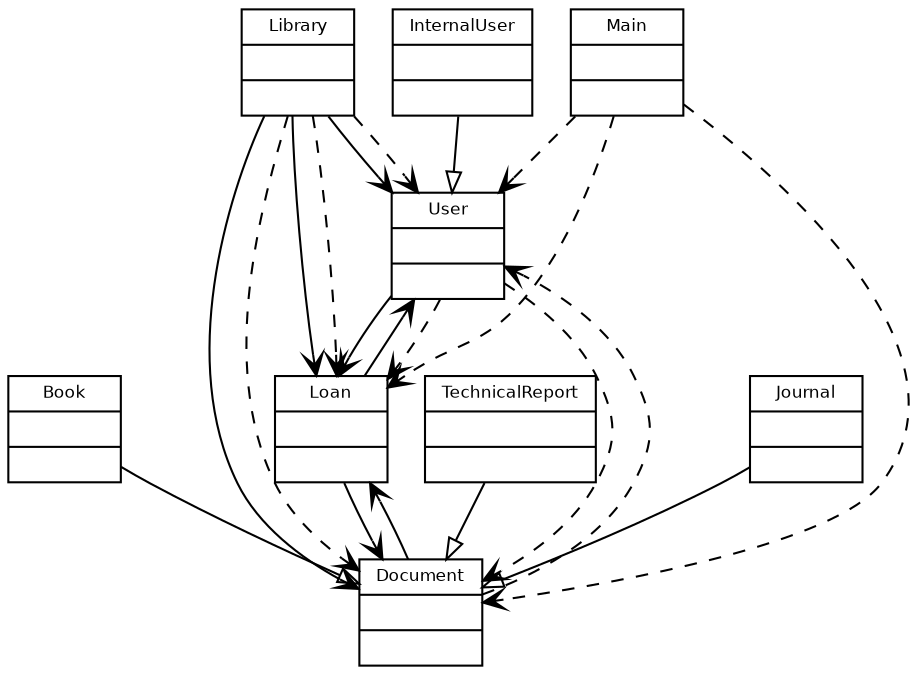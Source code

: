 digraph classes {
 fontname = "Bitstream Vera Sans"
 fontsize = 8
 node [ fontname = "Bitstream Vera Sans" fontsize = 8 shape = "record" ]
 edge [ fontname = "Bitstream Vera Sans" fontsize = 8 ]
"InternalUser" [
	label="{
 		InternalUser|
 		|
 		
	}"
 ]
"Book" [
	label="{
 		Book|
 		|
 		
	}"
 ]
"User" [
	label="{
 		User|
 		|
 		
	}"
 ]
"Loan" [
	label="{
 		Loan|
 		|
 		
	}"
 ]
"TechnicalReport" [
	label="{
 		TechnicalReport|
 		|
 		
	}"
 ]
"Document" [
	label="{
 		Document|
 		|
 		
	}"
 ]
"Library" [
	label="{
 		Library|
 		|
 		
	}"
 ]
"Journal" [
	label="{
 		Journal|
 		|
 		
	}"
 ]
"Main" [
	label="{
 		Main|
 		|
 		
	}"
 ]
edge[arrowhead = "empty"; style= "solid"]
InternalUser -> User
Book -> Document
TechnicalReport -> Document
Journal -> Document
edge[arrowhead = "empty"; style = "dashed"]
edge[arrowhead = "open"; style = "solid"]
Loan -> Document
Loan -> User
User -> Loan
Library -> Document
Library -> Loan
Document -> Loan
Library -> User
edge[arrowhead = "open"; style = "dashed"]
User -> Document
User -> Loan
Main -> User
Library -> User
Main -> Loan
Library -> Document
Library -> Loan
Main -> Document
Document -> User
}